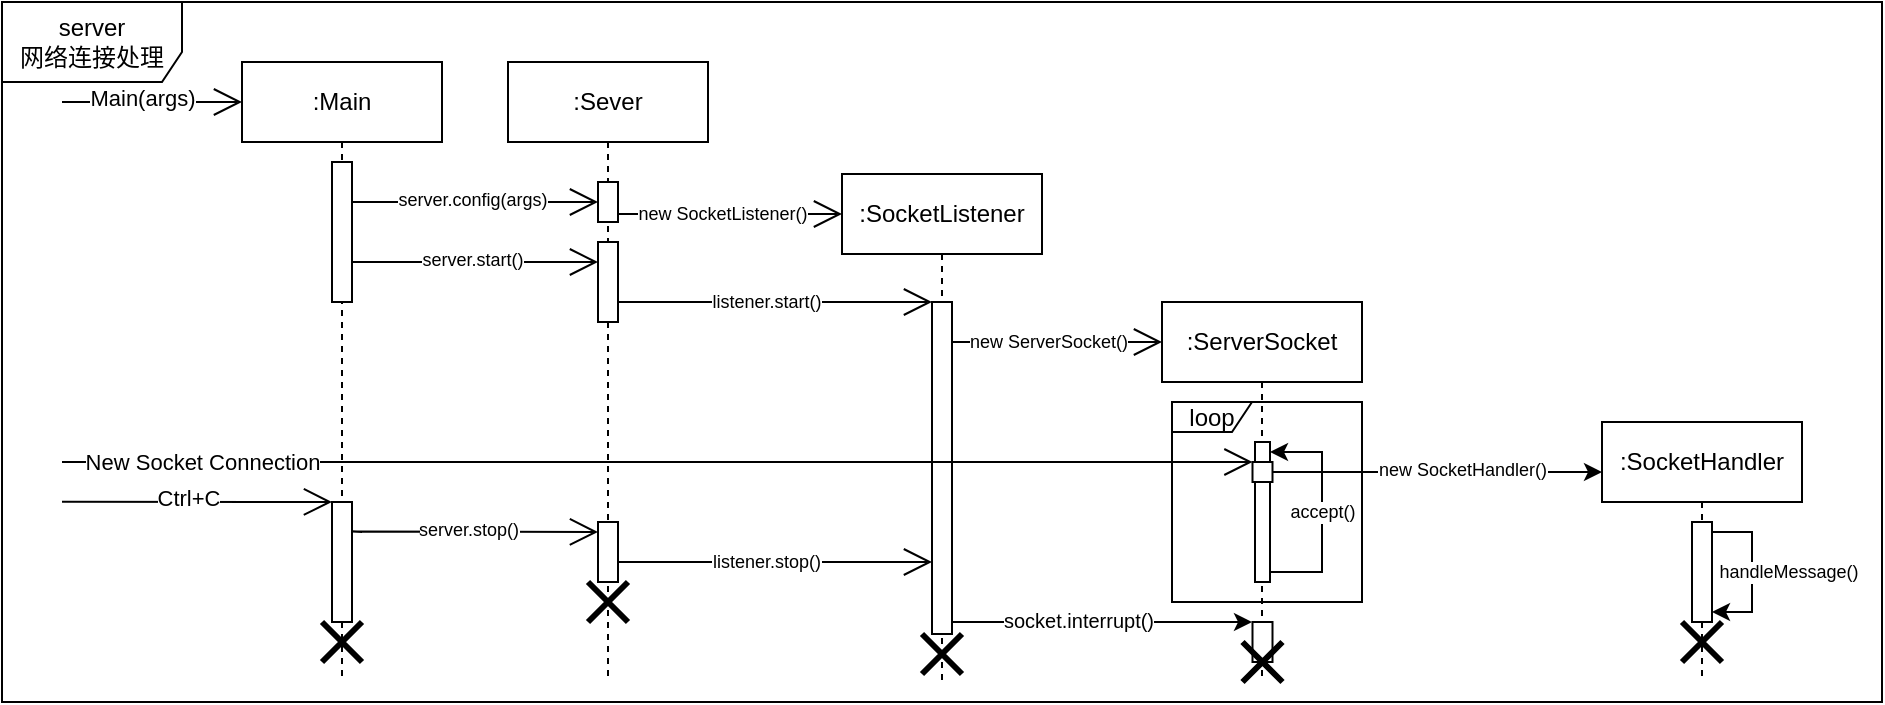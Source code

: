 <mxfile version="22.0.3" type="device">
  <diagram name="第 1 页" id="9mlO3gLvQQBxHcpap2ac">
    <mxGraphModel dx="1182" dy="683" grid="1" gridSize="10" guides="1" tooltips="1" connect="1" arrows="1" fold="1" page="1" pageScale="1" pageWidth="1169" pageHeight="827" math="0" shadow="0">
      <root>
        <mxCell id="0" />
        <mxCell id="1" parent="0" />
        <mxCell id="4xIJEfuRPOG6RYowP6VK-1" value=":Main" style="shape=umlLifeline;perimeter=lifelinePerimeter;whiteSpace=wrap;html=1;container=1;dropTarget=0;collapsible=0;recursiveResize=0;outlineConnect=0;portConstraint=eastwest;newEdgeStyle={&quot;curved&quot;:0,&quot;rounded&quot;:0};" vertex="1" parent="1">
          <mxGeometry x="210" y="240" width="100" height="310" as="geometry" />
        </mxCell>
        <mxCell id="4xIJEfuRPOG6RYowP6VK-2" value="" style="html=1;points=[[0,0,0,0,5],[0,1,0,0,-5],[1,0,0,0,5],[1,1,0,0,-5]];perimeter=orthogonalPerimeter;outlineConnect=0;targetShapes=umlLifeline;portConstraint=eastwest;newEdgeStyle={&quot;curved&quot;:0,&quot;rounded&quot;:0};" vertex="1" parent="4xIJEfuRPOG6RYowP6VK-1">
          <mxGeometry x="45" y="50" width="10" height="70" as="geometry" />
        </mxCell>
        <mxCell id="4xIJEfuRPOG6RYowP6VK-65" value="" style="shape=umlDestroy;whiteSpace=wrap;html=1;strokeWidth=3;targetShapes=umlLifeline;" vertex="1" parent="4xIJEfuRPOG6RYowP6VK-1">
          <mxGeometry x="40" y="280" width="20" height="20" as="geometry" />
        </mxCell>
        <mxCell id="4xIJEfuRPOG6RYowP6VK-69" value="" style="html=1;points=[[0,0,0,0,5],[0,1,0,0,-5],[1,0,0,0,5],[1,1,0,0,-5]];perimeter=orthogonalPerimeter;outlineConnect=0;targetShapes=umlLifeline;portConstraint=eastwest;newEdgeStyle={&quot;curved&quot;:0,&quot;rounded&quot;:0};" vertex="1" parent="4xIJEfuRPOG6RYowP6VK-1">
          <mxGeometry x="45" y="220" width="10" height="60" as="geometry" />
        </mxCell>
        <mxCell id="4xIJEfuRPOG6RYowP6VK-13" value="" style="endArrow=open;endFill=1;endSize=12;html=1;rounded=0;" edge="1" parent="1" source="4xIJEfuRPOG6RYowP6VK-2" target="4xIJEfuRPOG6RYowP6VK-17">
          <mxGeometry width="160" relative="1" as="geometry">
            <mxPoint x="260" y="310" as="sourcePoint" />
            <mxPoint x="340" y="310" as="targetPoint" />
            <Array as="points">
              <mxPoint x="275" y="310" />
            </Array>
          </mxGeometry>
        </mxCell>
        <mxCell id="4xIJEfuRPOG6RYowP6VK-14" value="server.config(args)" style="edgeLabel;html=1;align=center;verticalAlign=middle;resizable=0;points=[];fontSize=9;" vertex="1" connectable="0" parent="4xIJEfuRPOG6RYowP6VK-13">
          <mxGeometry x="-0.025" y="1" relative="1" as="geometry">
            <mxPoint as="offset" />
          </mxGeometry>
        </mxCell>
        <mxCell id="4xIJEfuRPOG6RYowP6VK-5" value=":Sever" style="shape=umlLifeline;perimeter=lifelinePerimeter;whiteSpace=wrap;html=1;container=1;dropTarget=0;collapsible=0;recursiveResize=0;outlineConnect=0;portConstraint=eastwest;newEdgeStyle={&quot;curved&quot;:0,&quot;rounded&quot;:0};" vertex="1" parent="1">
          <mxGeometry x="343" y="240" width="100" height="310" as="geometry" />
        </mxCell>
        <mxCell id="4xIJEfuRPOG6RYowP6VK-17" value="" style="html=1;points=[[0,0,0,0,5],[0,1,0,0,-5],[1,0,0,0,5],[1,1,0,0,-5]];perimeter=orthogonalPerimeter;outlineConnect=0;targetShapes=umlLifeline;portConstraint=eastwest;newEdgeStyle={&quot;curved&quot;:0,&quot;rounded&quot;:0};" vertex="1" parent="4xIJEfuRPOG6RYowP6VK-5">
          <mxGeometry x="45" y="60" width="10" height="20" as="geometry" />
        </mxCell>
        <mxCell id="4xIJEfuRPOG6RYowP6VK-24" value="" style="html=1;points=[[0,0,0,0,5],[0,1,0,0,-5],[1,0,0,0,5],[1,1,0,0,-5]];perimeter=orthogonalPerimeter;outlineConnect=0;targetShapes=umlLifeline;portConstraint=eastwest;newEdgeStyle={&quot;curved&quot;:0,&quot;rounded&quot;:0};" vertex="1" parent="4xIJEfuRPOG6RYowP6VK-5">
          <mxGeometry x="45" y="90" width="10" height="40" as="geometry" />
        </mxCell>
        <mxCell id="4xIJEfuRPOG6RYowP6VK-54" value="" style="html=1;points=[[0,0,0,0,5],[0,1,0,0,-5],[1,0,0,0,5],[1,1,0,0,-5]];perimeter=orthogonalPerimeter;outlineConnect=0;targetShapes=umlLifeline;portConstraint=eastwest;newEdgeStyle={&quot;curved&quot;:0,&quot;rounded&quot;:0};" vertex="1" parent="4xIJEfuRPOG6RYowP6VK-5">
          <mxGeometry x="45" y="230" width="10" height="30" as="geometry" />
        </mxCell>
        <mxCell id="4xIJEfuRPOG6RYowP6VK-66" value="" style="shape=umlDestroy;whiteSpace=wrap;html=1;strokeWidth=3;targetShapes=umlLifeline;" vertex="1" parent="4xIJEfuRPOG6RYowP6VK-5">
          <mxGeometry x="40" y="260" width="20" height="20" as="geometry" />
        </mxCell>
        <mxCell id="4xIJEfuRPOG6RYowP6VK-15" value="" style="endArrow=open;endFill=1;endSize=12;html=1;rounded=0;" edge="1" parent="1">
          <mxGeometry width="160" relative="1" as="geometry">
            <mxPoint x="120" y="260" as="sourcePoint" />
            <mxPoint x="210" y="260" as="targetPoint" />
          </mxGeometry>
        </mxCell>
        <mxCell id="4xIJEfuRPOG6RYowP6VK-16" value="Main(args)" style="edgeLabel;html=1;align=center;verticalAlign=middle;resizable=0;points=[];" vertex="1" connectable="0" parent="4xIJEfuRPOG6RYowP6VK-15">
          <mxGeometry x="0.012" y="2" relative="1" as="geometry">
            <mxPoint x="-6" as="offset" />
          </mxGeometry>
        </mxCell>
        <mxCell id="4xIJEfuRPOG6RYowP6VK-18" value="" style="endArrow=open;endFill=1;endSize=12;html=1;rounded=0;" edge="1" parent="1">
          <mxGeometry width="160" relative="1" as="geometry">
            <mxPoint x="398.0" y="316" as="sourcePoint" />
            <mxPoint x="510" y="316" as="targetPoint" />
            <Array as="points">
              <mxPoint x="469" y="316" />
              <mxPoint x="489" y="316" />
              <mxPoint x="500" y="316" />
            </Array>
          </mxGeometry>
        </mxCell>
        <mxCell id="4xIJEfuRPOG6RYowP6VK-19" value="new SocketListener()" style="edgeLabel;html=1;align=center;verticalAlign=middle;resizable=0;points=[];fontSize=9;" vertex="1" connectable="0" parent="4xIJEfuRPOG6RYowP6VK-18">
          <mxGeometry x="-0.025" y="1" relative="1" as="geometry">
            <mxPoint x="-3" y="1" as="offset" />
          </mxGeometry>
        </mxCell>
        <mxCell id="4xIJEfuRPOG6RYowP6VK-20" value=":SocketListener" style="shape=umlLifeline;perimeter=lifelinePerimeter;whiteSpace=wrap;html=1;container=1;dropTarget=0;collapsible=0;recursiveResize=0;outlineConnect=0;portConstraint=eastwest;newEdgeStyle={&quot;curved&quot;:0,&quot;rounded&quot;:0};" vertex="1" parent="1">
          <mxGeometry x="510" y="296" width="100" height="254" as="geometry" />
        </mxCell>
        <mxCell id="4xIJEfuRPOG6RYowP6VK-21" value="" style="html=1;points=[[0,0,0,0,5],[0,1,0,0,-5],[1,0,0,0,5],[1,1,0,0,-5]];perimeter=orthogonalPerimeter;outlineConnect=0;targetShapes=umlLifeline;portConstraint=eastwest;newEdgeStyle={&quot;curved&quot;:0,&quot;rounded&quot;:0};" vertex="1" parent="4xIJEfuRPOG6RYowP6VK-20">
          <mxGeometry x="45" y="64" width="10" height="166" as="geometry" />
        </mxCell>
        <mxCell id="4xIJEfuRPOG6RYowP6VK-64" value="" style="shape=umlDestroy;whiteSpace=wrap;html=1;strokeWidth=3;targetShapes=umlLifeline;" vertex="1" parent="4xIJEfuRPOG6RYowP6VK-20">
          <mxGeometry x="40" y="230" width="20" height="20" as="geometry" />
        </mxCell>
        <mxCell id="4xIJEfuRPOG6RYowP6VK-25" value="" style="endArrow=open;endFill=1;endSize=12;html=1;rounded=0;" edge="1" parent="1" source="4xIJEfuRPOG6RYowP6VK-2" target="4xIJEfuRPOG6RYowP6VK-24">
          <mxGeometry width="160" relative="1" as="geometry">
            <mxPoint x="240" y="340" as="sourcePoint" />
            <mxPoint x="383" y="340" as="targetPoint" />
            <Array as="points">
              <mxPoint x="270" y="340" />
            </Array>
          </mxGeometry>
        </mxCell>
        <mxCell id="4xIJEfuRPOG6RYowP6VK-26" value="server.start()" style="edgeLabel;html=1;align=center;verticalAlign=middle;resizable=0;points=[];fontSize=9;" vertex="1" connectable="0" parent="4xIJEfuRPOG6RYowP6VK-25">
          <mxGeometry x="-0.025" y="1" relative="1" as="geometry">
            <mxPoint as="offset" />
          </mxGeometry>
        </mxCell>
        <mxCell id="4xIJEfuRPOG6RYowP6VK-27" value="" style="endArrow=open;endFill=1;endSize=12;html=1;rounded=0;" edge="1" parent="1" source="4xIJEfuRPOG6RYowP6VK-24" target="4xIJEfuRPOG6RYowP6VK-21">
          <mxGeometry width="160" relative="1" as="geometry">
            <mxPoint x="400" y="360" as="sourcePoint" />
            <mxPoint x="540" y="360" as="targetPoint" />
            <Array as="points">
              <mxPoint x="469" y="360" />
              <mxPoint x="500" y="360" />
            </Array>
          </mxGeometry>
        </mxCell>
        <mxCell id="4xIJEfuRPOG6RYowP6VK-28" value="listener.start()" style="edgeLabel;html=1;align=center;verticalAlign=middle;resizable=0;points=[];fontSize=9;" vertex="1" connectable="0" parent="4xIJEfuRPOG6RYowP6VK-27">
          <mxGeometry x="-0.025" y="1" relative="1" as="geometry">
            <mxPoint x="-3" y="1" as="offset" />
          </mxGeometry>
        </mxCell>
        <mxCell id="4xIJEfuRPOG6RYowP6VK-30" value=":ServerSocket" style="shape=umlLifeline;perimeter=lifelinePerimeter;whiteSpace=wrap;html=1;container=1;dropTarget=0;collapsible=0;recursiveResize=0;outlineConnect=0;portConstraint=eastwest;newEdgeStyle={&quot;curved&quot;:0,&quot;rounded&quot;:0};" vertex="1" parent="1">
          <mxGeometry x="670" y="360" width="100" height="190" as="geometry" />
        </mxCell>
        <mxCell id="4xIJEfuRPOG6RYowP6VK-31" value="" style="html=1;points=[[0,0,0,0,5],[0,1,0,0,-5],[1,0,0,0,5],[1,1,0,0,-5]];perimeter=orthogonalPerimeter;outlineConnect=0;targetShapes=umlLifeline;portConstraint=eastwest;newEdgeStyle={&quot;curved&quot;:0,&quot;rounded&quot;:0};" vertex="1" parent="4xIJEfuRPOG6RYowP6VK-30">
          <mxGeometry x="46.5" y="70" width="7.5" height="70" as="geometry" />
        </mxCell>
        <mxCell id="4xIJEfuRPOG6RYowP6VK-37" style="edgeStyle=orthogonalEdgeStyle;rounded=0;orthogonalLoop=1;jettySize=auto;html=1;curved=0;exitX=1;exitY=1;exitDx=0;exitDy=-5;exitPerimeter=0;entryX=1;entryY=0;entryDx=0;entryDy=5;entryPerimeter=0;" edge="1" parent="4xIJEfuRPOG6RYowP6VK-30" source="4xIJEfuRPOG6RYowP6VK-31" target="4xIJEfuRPOG6RYowP6VK-31">
          <mxGeometry relative="1" as="geometry">
            <Array as="points">
              <mxPoint x="80" y="135" />
              <mxPoint x="80" y="75" />
            </Array>
          </mxGeometry>
        </mxCell>
        <mxCell id="4xIJEfuRPOG6RYowP6VK-38" value="accept()" style="edgeLabel;html=1;align=center;verticalAlign=middle;resizable=0;points=[];fontSize=9;" vertex="1" connectable="0" parent="4xIJEfuRPOG6RYowP6VK-37">
          <mxGeometry x="-0.001" relative="1" as="geometry">
            <mxPoint as="offset" />
          </mxGeometry>
        </mxCell>
        <mxCell id="4xIJEfuRPOG6RYowP6VK-46" style="edgeStyle=orthogonalEdgeStyle;rounded=0;orthogonalLoop=1;jettySize=auto;html=1;curved=0;exitX=1;exitY=0;exitDx=0;exitDy=5;exitPerimeter=0;" edge="1" parent="4xIJEfuRPOG6RYowP6VK-30" source="4xIJEfuRPOG6RYowP6VK-36">
          <mxGeometry relative="1" as="geometry">
            <mxPoint x="220" y="85" as="targetPoint" />
          </mxGeometry>
        </mxCell>
        <mxCell id="4xIJEfuRPOG6RYowP6VK-47" value="new SocketHandler()" style="edgeLabel;html=1;align=center;verticalAlign=middle;resizable=0;points=[];fontSize=9;" vertex="1" connectable="0" parent="4xIJEfuRPOG6RYowP6VK-46">
          <mxGeometry x="0.2" y="1" relative="1" as="geometry">
            <mxPoint x="-4" y="-1" as="offset" />
          </mxGeometry>
        </mxCell>
        <mxCell id="4xIJEfuRPOG6RYowP6VK-36" value="" style="html=1;points=[[0,0,0,0,5],[0,1,0,0,-5],[1,0,0,0,5],[1,1,0,0,-5]];perimeter=orthogonalPerimeter;outlineConnect=0;targetShapes=umlLifeline;portConstraint=eastwest;newEdgeStyle={&quot;curved&quot;:0,&quot;rounded&quot;:0};" vertex="1" parent="4xIJEfuRPOG6RYowP6VK-30">
          <mxGeometry x="45.25" y="80" width="10" height="10" as="geometry" />
        </mxCell>
        <mxCell id="4xIJEfuRPOG6RYowP6VK-61" value="" style="html=1;points=[[0,0,0,0,5],[0,1,0,0,-5],[1,0,0,0,5],[1,1,0,0,-5]];perimeter=orthogonalPerimeter;outlineConnect=0;targetShapes=umlLifeline;portConstraint=eastwest;newEdgeStyle={&quot;curved&quot;:0,&quot;rounded&quot;:0};" vertex="1" parent="4xIJEfuRPOG6RYowP6VK-30">
          <mxGeometry x="45.25" y="160" width="10" height="20" as="geometry" />
        </mxCell>
        <mxCell id="4xIJEfuRPOG6RYowP6VK-63" value="" style="shape=umlDestroy;whiteSpace=wrap;html=1;strokeWidth=3;targetShapes=umlLifeline;" vertex="1" parent="4xIJEfuRPOG6RYowP6VK-30">
          <mxGeometry x="40.25" y="170" width="20" height="20" as="geometry" />
        </mxCell>
        <mxCell id="4xIJEfuRPOG6RYowP6VK-32" value="" style="endArrow=open;endFill=1;endSize=12;html=1;rounded=0;" edge="1" parent="1" source="4xIJEfuRPOG6RYowP6VK-21">
          <mxGeometry width="160" relative="1" as="geometry">
            <mxPoint x="570.0" y="380" as="sourcePoint" />
            <mxPoint x="670" y="380" as="targetPoint" />
            <Array as="points">
              <mxPoint x="641" y="380" />
            </Array>
          </mxGeometry>
        </mxCell>
        <mxCell id="4xIJEfuRPOG6RYowP6VK-33" value="new ServerSocket()" style="edgeLabel;html=1;align=center;verticalAlign=middle;resizable=0;points=[];fontSize=9;" vertex="1" connectable="0" parent="4xIJEfuRPOG6RYowP6VK-32">
          <mxGeometry x="-0.025" y="1" relative="1" as="geometry">
            <mxPoint x="-3" y="1" as="offset" />
          </mxGeometry>
        </mxCell>
        <mxCell id="4xIJEfuRPOG6RYowP6VK-34" value="" style="endArrow=open;endFill=1;endSize=12;html=1;rounded=0;" edge="1" parent="1" target="4xIJEfuRPOG6RYowP6VK-36">
          <mxGeometry width="160" relative="1" as="geometry">
            <mxPoint x="120" y="440" as="sourcePoint" />
            <mxPoint x="710" y="440" as="targetPoint" />
            <Array as="points">
              <mxPoint x="251" y="440" />
              <mxPoint x="282" y="440" />
            </Array>
          </mxGeometry>
        </mxCell>
        <mxCell id="4xIJEfuRPOG6RYowP6VK-40" value="New Socket Connection" style="edgeLabel;html=1;align=center;verticalAlign=middle;resizable=0;points=[];" vertex="1" connectable="0" parent="4xIJEfuRPOG6RYowP6VK-34">
          <mxGeometry x="-0.874" y="-3" relative="1" as="geometry">
            <mxPoint x="32" y="-3" as="offset" />
          </mxGeometry>
        </mxCell>
        <mxCell id="4xIJEfuRPOG6RYowP6VK-39" value="loop" style="shape=umlFrame;whiteSpace=wrap;html=1;pointerEvents=0;width=40;height=15;" vertex="1" parent="1">
          <mxGeometry x="675" y="410" width="95" height="100" as="geometry" />
        </mxCell>
        <mxCell id="4xIJEfuRPOG6RYowP6VK-41" value=":SocketHandler" style="shape=umlLifeline;perimeter=lifelinePerimeter;whiteSpace=wrap;html=1;container=1;dropTarget=0;collapsible=0;recursiveResize=0;outlineConnect=0;portConstraint=eastwest;newEdgeStyle={&quot;curved&quot;:0,&quot;rounded&quot;:0};" vertex="1" parent="1">
          <mxGeometry x="890" y="420" width="100" height="130" as="geometry" />
        </mxCell>
        <mxCell id="4xIJEfuRPOG6RYowP6VK-48" value="" style="html=1;points=[[0,0,0,0,5],[0,1,0,0,-5],[1,0,0,0,5],[1,1,0,0,-5]];perimeter=orthogonalPerimeter;outlineConnect=0;targetShapes=umlLifeline;portConstraint=eastwest;newEdgeStyle={&quot;curved&quot;:0,&quot;rounded&quot;:0};" vertex="1" parent="4xIJEfuRPOG6RYowP6VK-41">
          <mxGeometry x="45" y="50" width="10" height="50" as="geometry" />
        </mxCell>
        <mxCell id="4xIJEfuRPOG6RYowP6VK-49" style="edgeStyle=orthogonalEdgeStyle;rounded=0;orthogonalLoop=1;jettySize=auto;html=1;curved=0;exitX=1;exitY=0;exitDx=0;exitDy=5;exitPerimeter=0;entryX=1;entryY=1;entryDx=0;entryDy=-5;entryPerimeter=0;" edge="1" parent="4xIJEfuRPOG6RYowP6VK-41" source="4xIJEfuRPOG6RYowP6VK-48" target="4xIJEfuRPOG6RYowP6VK-48">
          <mxGeometry relative="1" as="geometry" />
        </mxCell>
        <mxCell id="4xIJEfuRPOG6RYowP6VK-50" value="handleMessage()" style="edgeLabel;html=1;align=center;verticalAlign=middle;resizable=0;points=[];fontSize=9;" vertex="1" connectable="0" parent="4xIJEfuRPOG6RYowP6VK-49">
          <mxGeometry x="-0.033" relative="1" as="geometry">
            <mxPoint x="18" y="1" as="offset" />
          </mxGeometry>
        </mxCell>
        <mxCell id="4xIJEfuRPOG6RYowP6VK-51" value="" style="shape=umlDestroy;whiteSpace=wrap;html=1;strokeWidth=3;targetShapes=umlLifeline;" vertex="1" parent="4xIJEfuRPOG6RYowP6VK-41">
          <mxGeometry x="40" y="100" width="20" height="20" as="geometry" />
        </mxCell>
        <mxCell id="4xIJEfuRPOG6RYowP6VK-52" value="" style="endArrow=open;endFill=1;endSize=12;html=1;rounded=0;entryX=0;entryY=0;entryDx=0;entryDy=5;entryPerimeter=0;" edge="1" parent="1" target="4xIJEfuRPOG6RYowP6VK-54">
          <mxGeometry width="160" relative="1" as="geometry">
            <mxPoint x="270" y="475" as="sourcePoint" />
            <mxPoint x="383" y="474.76" as="targetPoint" />
            <Array as="points">
              <mxPoint x="265" y="474.76" />
            </Array>
          </mxGeometry>
        </mxCell>
        <mxCell id="4xIJEfuRPOG6RYowP6VK-53" value="server.stop()" style="edgeLabel;html=1;align=center;verticalAlign=middle;resizable=0;points=[];fontSize=9;" vertex="1" connectable="0" parent="4xIJEfuRPOG6RYowP6VK-52">
          <mxGeometry x="-0.025" y="1" relative="1" as="geometry">
            <mxPoint as="offset" />
          </mxGeometry>
        </mxCell>
        <mxCell id="4xIJEfuRPOG6RYowP6VK-55" value="" style="endArrow=open;endFill=1;endSize=12;html=1;rounded=0;" edge="1" parent="1" source="4xIJEfuRPOG6RYowP6VK-54" target="4xIJEfuRPOG6RYowP6VK-21">
          <mxGeometry width="160" relative="1" as="geometry">
            <mxPoint x="400" y="490" as="sourcePoint" />
            <mxPoint x="557" y="490" as="targetPoint" />
            <Array as="points">
              <mxPoint x="471" y="490" />
              <mxPoint x="502" y="490" />
            </Array>
          </mxGeometry>
        </mxCell>
        <mxCell id="4xIJEfuRPOG6RYowP6VK-56" value="listener.stop()" style="edgeLabel;html=1;align=center;verticalAlign=middle;resizable=0;points=[];fontSize=9;" vertex="1" connectable="0" parent="4xIJEfuRPOG6RYowP6VK-55">
          <mxGeometry x="-0.025" y="1" relative="1" as="geometry">
            <mxPoint x="-3" y="1" as="offset" />
          </mxGeometry>
        </mxCell>
        <mxCell id="4xIJEfuRPOG6RYowP6VK-60" style="edgeStyle=orthogonalEdgeStyle;rounded=0;orthogonalLoop=1;jettySize=auto;html=1;curved=0;" edge="1" parent="1" source="4xIJEfuRPOG6RYowP6VK-21">
          <mxGeometry relative="1" as="geometry">
            <mxPoint x="715" y="520" as="targetPoint" />
            <mxPoint x="570" y="520" as="sourcePoint" />
            <Array as="points">
              <mxPoint x="680" y="520" />
              <mxPoint x="680" y="520" />
            </Array>
          </mxGeometry>
        </mxCell>
        <mxCell id="4xIJEfuRPOG6RYowP6VK-62" value="socket.interrupt()" style="edgeLabel;html=1;align=center;verticalAlign=middle;resizable=0;points=[];fontSize=10;" vertex="1" connectable="0" parent="4xIJEfuRPOG6RYowP6VK-60">
          <mxGeometry x="-0.157" relative="1" as="geometry">
            <mxPoint y="-1" as="offset" />
          </mxGeometry>
        </mxCell>
        <mxCell id="4xIJEfuRPOG6RYowP6VK-67" value="" style="endArrow=open;endFill=1;endSize=12;html=1;rounded=0;" edge="1" parent="1" target="4xIJEfuRPOG6RYowP6VK-69">
          <mxGeometry width="160" relative="1" as="geometry">
            <mxPoint x="120" y="459.89" as="sourcePoint" />
            <mxPoint x="250" y="459.89" as="targetPoint" />
          </mxGeometry>
        </mxCell>
        <mxCell id="4xIJEfuRPOG6RYowP6VK-68" value="Ctrl+C" style="edgeLabel;html=1;align=center;verticalAlign=middle;resizable=0;points=[];" vertex="1" connectable="0" parent="4xIJEfuRPOG6RYowP6VK-67">
          <mxGeometry x="0.012" y="2" relative="1" as="geometry">
            <mxPoint x="-6" as="offset" />
          </mxGeometry>
        </mxCell>
        <mxCell id="4xIJEfuRPOG6RYowP6VK-70" value="server &lt;br&gt;网络连接处理" style="shape=umlFrame;whiteSpace=wrap;html=1;pointerEvents=0;width=90;height=40;" vertex="1" parent="1">
          <mxGeometry x="90" y="210" width="940" height="350" as="geometry" />
        </mxCell>
      </root>
    </mxGraphModel>
  </diagram>
</mxfile>
